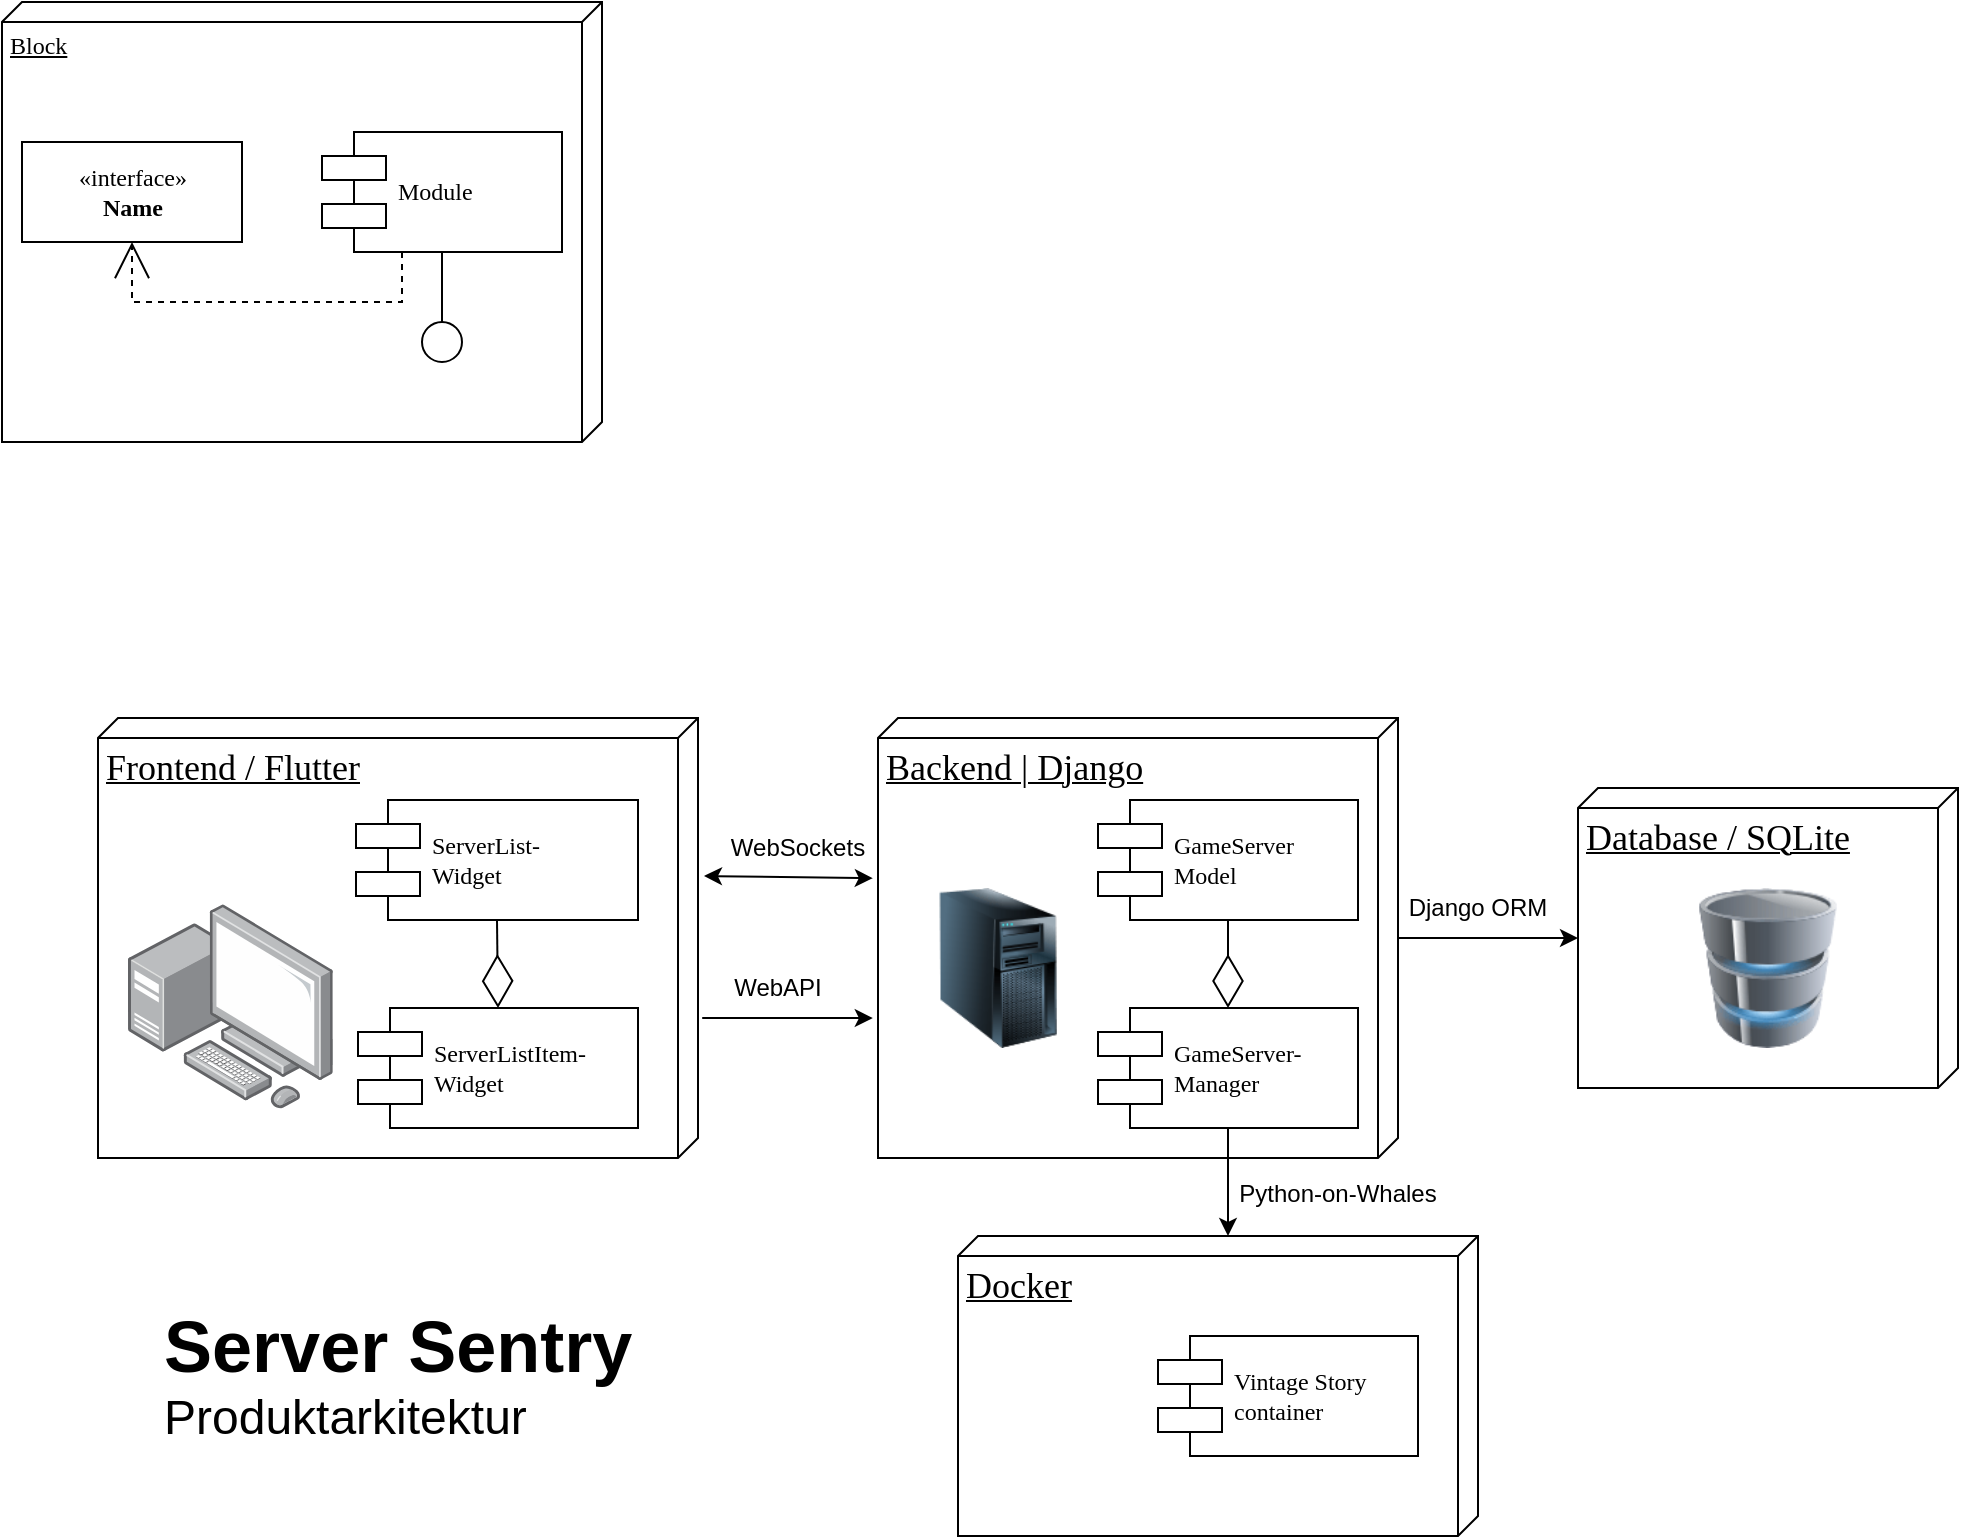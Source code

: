 <mxfile version="24.0.2" type="device">
  <diagram name="Page-1" id="5f0bae14-7c28-e335-631c-24af17079c00">
    <mxGraphModel dx="1185" dy="627" grid="0" gridSize="10" guides="1" tooltips="1" connect="1" arrows="1" fold="1" page="1" pageScale="1" pageWidth="1100" pageHeight="850" background="none" math="0" shadow="0">
      <root>
        <mxCell id="0" />
        <mxCell id="1" parent="0" />
        <mxCell id="39150e848f15840c-1" value="Block" style="verticalAlign=top;align=left;spacingTop=8;spacingLeft=2;spacingRight=12;shape=cube;size=10;direction=south;fontStyle=4;html=1;rounded=0;shadow=0;comic=0;labelBackgroundColor=none;strokeWidth=1;fontFamily=Verdana;fontSize=12" parent="1" vertex="1">
          <mxGeometry x="10" y="20" width="300" height="220" as="geometry" />
        </mxCell>
        <mxCell id="39150e848f15840c-4" value="&amp;laquo;interface&amp;raquo;&lt;br&gt;&lt;b&gt;Name&lt;/b&gt;" style="html=1;rounded=0;shadow=0;comic=0;labelBackgroundColor=none;strokeWidth=1;fontFamily=Verdana;fontSize=12;align=center;" parent="1" vertex="1">
          <mxGeometry x="20" y="90" width="110" height="50" as="geometry" />
        </mxCell>
        <mxCell id="39150e848f15840c-5" value="Module" style="shape=component;align=left;spacingLeft=36;rounded=0;shadow=0;comic=0;labelBackgroundColor=none;strokeWidth=1;fontFamily=Verdana;fontSize=12;html=1;" parent="1" vertex="1">
          <mxGeometry x="170" y="85" width="120" height="60" as="geometry" />
        </mxCell>
        <mxCell id="39150e848f15840c-6" value="" style="ellipse;whiteSpace=wrap;html=1;rounded=0;shadow=0;comic=0;labelBackgroundColor=none;strokeWidth=1;fontFamily=Verdana;fontSize=12;align=center;" parent="1" vertex="1">
          <mxGeometry x="220" y="180" width="20" height="20" as="geometry" />
        </mxCell>
        <mxCell id="39150e848f15840c-14" style="edgeStyle=elbowEdgeStyle;rounded=0;html=1;labelBackgroundColor=none;startArrow=none;startFill=0;startSize=8;endArrow=none;endFill=0;endSize=16;fontFamily=Verdana;fontSize=12;" parent="1" source="39150e848f15840c-6" target="39150e848f15840c-5" edge="1">
          <mxGeometry relative="1" as="geometry" />
        </mxCell>
        <mxCell id="39150e848f15840c-15" style="edgeStyle=orthogonalEdgeStyle;rounded=0;html=1;labelBackgroundColor=none;startArrow=none;startFill=0;startSize=8;endArrow=open;endFill=0;endSize=16;fontFamily=Verdana;fontSize=12;dashed=1;" parent="1" source="39150e848f15840c-5" target="39150e848f15840c-4" edge="1">
          <mxGeometry relative="1" as="geometry">
            <Array as="points">
              <mxPoint x="210" y="170" />
              <mxPoint x="75" y="170" />
            </Array>
          </mxGeometry>
        </mxCell>
        <mxCell id="Drqc924R4ZCj9g7huWh3-57" style="edgeStyle=orthogonalEdgeStyle;rounded=0;orthogonalLoop=1;jettySize=auto;html=1;" parent="1" source="Drqc924R4ZCj9g7huWh3-8" edge="1">
          <mxGeometry relative="1" as="geometry">
            <mxPoint x="798" y="488" as="targetPoint" />
          </mxGeometry>
        </mxCell>
        <mxCell id="Drqc924R4ZCj9g7huWh3-8" value="&lt;font face=&quot;Verdana&quot; style=&quot;font-size: 18px;&quot;&gt;Backend | Django&lt;/font&gt;&lt;font face=&quot;ypucnfaS0VQbvQoFLyRY&quot; style=&quot;font-size: 18px;&quot;&gt;&lt;br&gt;&lt;/font&gt;" style="verticalAlign=top;align=left;spacingTop=8;spacingLeft=2;spacingRight=12;shape=cube;size=10;direction=south;fontStyle=4;html=1;rounded=0;shadow=0;comic=0;labelBackgroundColor=none;strokeWidth=1;fontFamily=Verdana;fontSize=12" parent="1" vertex="1">
          <mxGeometry x="448" y="378" width="260" height="220" as="geometry" />
        </mxCell>
        <mxCell id="Drqc924R4ZCj9g7huWh3-10" value="GameServer-&lt;br&gt;Manager" style="shape=component;align=left;spacingLeft=36;rounded=0;shadow=0;comic=0;labelBackgroundColor=none;strokeWidth=1;fontFamily=Verdana;fontSize=12;html=1;" parent="1" vertex="1">
          <mxGeometry x="558" y="523" width="130" height="60" as="geometry" />
        </mxCell>
        <mxCell id="Drqc924R4ZCj9g7huWh3-26" value="&lt;font face=&quot;Verdana&quot; style=&quot;font-size: 18px;&quot;&gt;Frontend / Flutter&lt;br&gt;&lt;/font&gt;" style="verticalAlign=top;align=left;spacingTop=8;spacingLeft=2;spacingRight=12;shape=cube;size=10;direction=south;fontStyle=4;html=1;rounded=0;shadow=0;comic=0;labelBackgroundColor=none;strokeWidth=1;fontFamily=Verdana;fontSize=12" parent="1" vertex="1">
          <mxGeometry x="58" y="378" width="300" height="220" as="geometry" />
        </mxCell>
        <mxCell id="Drqc924R4ZCj9g7huWh3-28" value="ServerListItem-&lt;br&gt;Widget" style="shape=component;align=left;spacingLeft=36;rounded=0;shadow=0;comic=0;labelBackgroundColor=none;strokeWidth=1;fontFamily=Verdana;fontSize=12;html=1;" parent="1" vertex="1">
          <mxGeometry x="188" y="523" width="140" height="60" as="geometry" />
        </mxCell>
        <mxCell id="Drqc924R4ZCj9g7huWh3-58" value="" style="endArrow=classic;html=1;rounded=0;exitX=0.682;exitY=-0.007;exitDx=0;exitDy=0;exitPerimeter=0;entryX=0.682;entryY=1.01;entryDx=0;entryDy=0;entryPerimeter=0;" parent="1" source="Drqc924R4ZCj9g7huWh3-26" target="Drqc924R4ZCj9g7huWh3-8" edge="1">
          <mxGeometry width="50" height="50" relative="1" as="geometry">
            <mxPoint x="528" y="298" as="sourcePoint" />
            <mxPoint x="578" y="248" as="targetPoint" />
          </mxGeometry>
        </mxCell>
        <mxCell id="Drqc924R4ZCj9g7huWh3-59" value="" style="endArrow=classic;startArrow=classic;html=1;rounded=0;exitX=0.359;exitY=-0.01;exitDx=0;exitDy=0;exitPerimeter=0;entryX=0.364;entryY=1.01;entryDx=0;entryDy=0;entryPerimeter=0;" parent="1" source="Drqc924R4ZCj9g7huWh3-26" target="Drqc924R4ZCj9g7huWh3-8" edge="1">
          <mxGeometry width="50" height="50" relative="1" as="geometry">
            <mxPoint x="528" y="298" as="sourcePoint" />
            <mxPoint x="578" y="248" as="targetPoint" />
          </mxGeometry>
        </mxCell>
        <mxCell id="Drqc924R4ZCj9g7huWh3-60" value="WebAPI" style="text;html=1;strokeColor=none;fillColor=none;align=center;verticalAlign=middle;whiteSpace=wrap;rounded=0;" parent="1" vertex="1">
          <mxGeometry x="368" y="498" width="60" height="30" as="geometry" />
        </mxCell>
        <mxCell id="Drqc924R4ZCj9g7huWh3-61" value="WebSockets" style="text;html=1;strokeColor=none;fillColor=none;align=center;verticalAlign=middle;whiteSpace=wrap;rounded=0;" parent="1" vertex="1">
          <mxGeometry x="368" y="428" width="80" height="30" as="geometry" />
        </mxCell>
        <mxCell id="Drqc924R4ZCj9g7huWh3-62" value="Django ORM" style="text;html=1;strokeColor=none;fillColor=none;align=center;verticalAlign=middle;whiteSpace=wrap;rounded=0;" parent="1" vertex="1">
          <mxGeometry x="708" y="458" width="80" height="30" as="geometry" />
        </mxCell>
        <mxCell id="Drqc924R4ZCj9g7huWh3-70" value="&lt;font style=&quot;font-size: 18px;&quot;&gt;Docker&lt;br&gt;&lt;/font&gt;" style="verticalAlign=top;align=left;spacingTop=8;spacingLeft=2;spacingRight=12;shape=cube;size=10;direction=south;fontStyle=4;html=1;rounded=0;shadow=0;comic=0;labelBackgroundColor=none;strokeWidth=1;fontFamily=Verdana;fontSize=12" parent="1" vertex="1">
          <mxGeometry x="488" y="637" width="260" height="150" as="geometry" />
        </mxCell>
        <mxCell id="Drqc924R4ZCj9g7huWh3-75" style="edgeStyle=orthogonalEdgeStyle;rounded=0;orthogonalLoop=1;jettySize=auto;html=1;exitX=0.5;exitY=1;exitDx=0;exitDy=0;entryX=0;entryY=0;entryDx=0;entryDy=125;entryPerimeter=0;" parent="1" source="Drqc924R4ZCj9g7huWh3-10" target="Drqc924R4ZCj9g7huWh3-70" edge="1">
          <mxGeometry relative="1" as="geometry" />
        </mxCell>
        <mxCell id="Drqc924R4ZCj9g7huWh3-76" value="GameServer&lt;br&gt;Model" style="shape=component;align=left;spacingLeft=36;rounded=0;shadow=0;comic=0;labelBackgroundColor=none;strokeWidth=1;fontFamily=Verdana;fontSize=12;html=1;" parent="1" vertex="1">
          <mxGeometry x="558" y="419" width="130" height="60" as="geometry" />
        </mxCell>
        <mxCell id="Drqc924R4ZCj9g7huWh3-81" value="&lt;font face=&quot;Verdana&quot; style=&quot;font-size: 18px;&quot;&gt;Database / SQLite&lt;br&gt;&lt;/font&gt;" style="verticalAlign=top;align=left;spacingTop=8;spacingLeft=2;spacingRight=12;shape=cube;size=10;direction=south;fontStyle=4;html=1;rounded=0;shadow=0;comic=0;labelBackgroundColor=none;strokeWidth=1;fontFamily=Verdana;fontSize=12" parent="1" vertex="1">
          <mxGeometry x="798" y="413" width="190" height="150" as="geometry" />
        </mxCell>
        <mxCell id="Drqc924R4ZCj9g7huWh3-85" value="" style="image;html=1;image=img/lib/clip_art/computers/Database_128x128.png" parent="1" vertex="1">
          <mxGeometry x="853" y="463" width="80" height="80" as="geometry" />
        </mxCell>
        <mxCell id="Drqc924R4ZCj9g7huWh3-87" value="" style="image;html=1;image=img/lib/clip_art/computers/Server_Tower_128x128.png" parent="1" vertex="1">
          <mxGeometry x="468" y="463" width="80" height="80" as="geometry" />
        </mxCell>
        <mxCell id="Drqc924R4ZCj9g7huWh3-89" value="" style="shape=image;html=1;verticalAlign=top;verticalLabelPosition=bottom;labelBackgroundColor=#ffffff;imageAspect=0;aspect=fixed;image=https://cdn0.iconfinder.com/data/icons/social-media-2127/48/social_media_social_media_logo_docker-128.png" parent="1" vertex="1">
          <mxGeometry x="488" y="638" width="148" height="148" as="geometry" />
        </mxCell>
        <mxCell id="Drqc924R4ZCj9g7huWh3-71" value="Vintage Story&lt;br&gt;container" style="shape=component;align=left;spacingLeft=36;rounded=0;shadow=0;comic=0;labelBackgroundColor=none;strokeWidth=1;fontFamily=Verdana;fontSize=12;html=1;" parent="1" vertex="1">
          <mxGeometry x="588" y="687" width="130" height="60" as="geometry" />
        </mxCell>
        <mxCell id="Drqc924R4ZCj9g7huWh3-90" value="" style="image;points=[];aspect=fixed;html=1;align=center;shadow=0;dashed=0;image=img/lib/allied_telesis/computer_and_terminals/Personal_Computer_with_Server.svg;" parent="1" vertex="1">
          <mxGeometry x="73" y="471.0" width="102.4" height="102.4" as="geometry" />
        </mxCell>
        <mxCell id="Drqc924R4ZCj9g7huWh3-92" value="" style="endArrow=diamondThin;endFill=0;endSize=24;html=1;rounded=0;entryX=0.5;entryY=0;entryDx=0;entryDy=0;exitX=0.5;exitY=1;exitDx=0;exitDy=0;" parent="1" source="Drqc924R4ZCj9g7huWh3-76" target="Drqc924R4ZCj9g7huWh3-10" edge="1">
          <mxGeometry width="160" relative="1" as="geometry">
            <mxPoint x="508" y="332" as="sourcePoint" />
            <mxPoint x="668" y="332" as="targetPoint" />
          </mxGeometry>
        </mxCell>
        <mxCell id="Drqc924R4ZCj9g7huWh3-94" value="ServerList-&lt;br&gt;Widget" style="shape=component;align=left;spacingLeft=36;rounded=0;shadow=0;comic=0;labelBackgroundColor=none;strokeWidth=1;fontFamily=Verdana;fontSize=12;html=1;" parent="1" vertex="1">
          <mxGeometry x="187" y="419" width="141" height="60" as="geometry" />
        </mxCell>
        <mxCell id="Drqc924R4ZCj9g7huWh3-96" value="" style="endArrow=diamondThin;endFill=0;endSize=24;html=1;rounded=0;entryX=0.5;entryY=0;entryDx=0;entryDy=0;exitX=0.5;exitY=1;exitDx=0;exitDy=0;" parent="1" edge="1" target="Drqc924R4ZCj9g7huWh3-28" source="Drqc924R4ZCj9g7huWh3-94">
          <mxGeometry width="160" relative="1" as="geometry">
            <mxPoint x="275" y="518" as="sourcePoint" />
            <mxPoint x="275" y="479" as="targetPoint" />
          </mxGeometry>
        </mxCell>
        <mxCell id="Drqc924R4ZCj9g7huWh3-97" value="Python-on-Whales" style="text;html=1;strokeColor=none;fillColor=none;align=center;verticalAlign=middle;whiteSpace=wrap;rounded=0;" parent="1" vertex="1">
          <mxGeometry x="618" y="601" width="120" height="30" as="geometry" />
        </mxCell>
        <mxCell id="t9RsinB1at7oGy0UhSwv-1" value="&lt;div align=&quot;left&quot;&gt;&lt;font style=&quot;font-size: 36px;&quot;&gt;&lt;b&gt;Server Sentry&lt;/b&gt;&lt;/font&gt;&lt;/div&gt;&lt;div align=&quot;left&quot;&gt;&lt;font style=&quot;font-size: 24px;&quot;&gt;Produktarkitektur&lt;/font&gt;&lt;br&gt;&lt;/div&gt;" style="text;html=1;align=left;verticalAlign=middle;whiteSpace=wrap;rounded=0;" vertex="1" parent="1">
          <mxGeometry x="89" y="654" width="274" height="104" as="geometry" />
        </mxCell>
      </root>
    </mxGraphModel>
  </diagram>
</mxfile>
